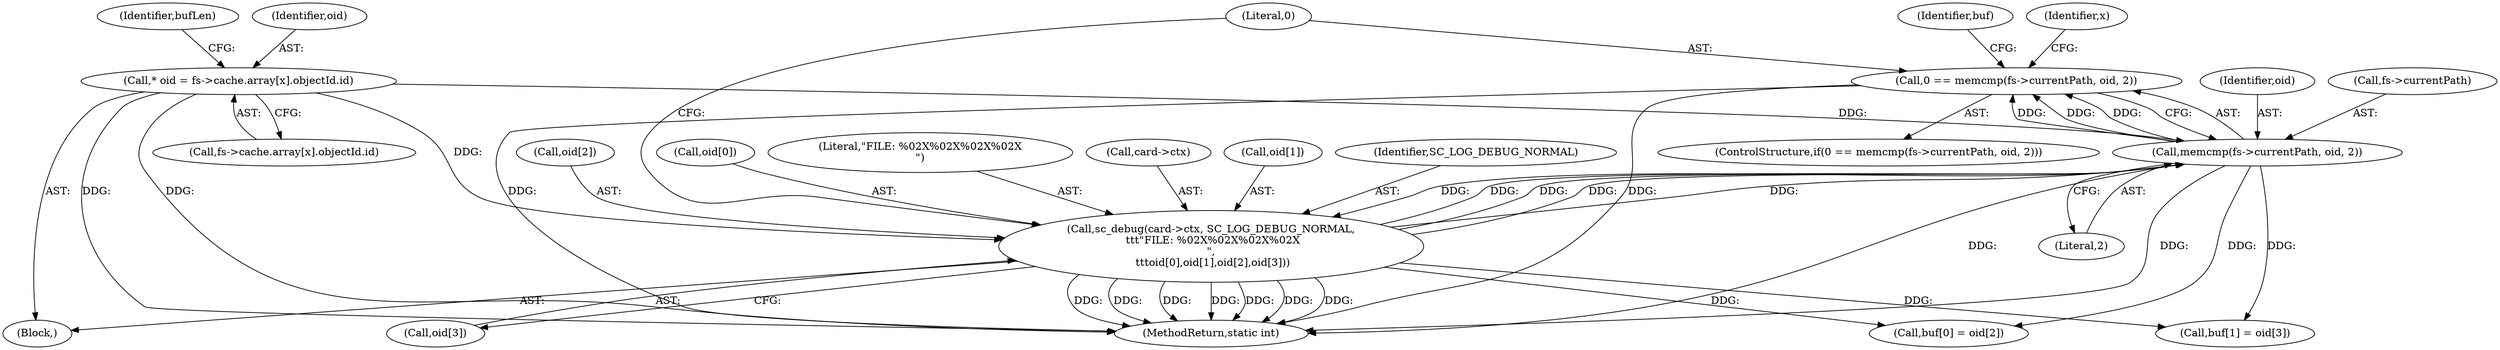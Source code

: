 digraph "0_OpenSC_360e95d45ac4123255a4c796db96337f332160ad#diff-d643a0fa169471dbf2912f4866dc49c5_2@API" {
"1000178" [label="(Call,0 == memcmp(fs->currentPath, oid, 2))"];
"1000180" [label="(Call,memcmp(fs->currentPath, oid, 2))"];
"1000159" [label="(Call,sc_debug(card->ctx, SC_LOG_DEBUG_NORMAL,\n \t\t\t\"FILE: %02X%02X%02X%02X\n\",\n \t\t\toid[0],oid[1],oid[2],oid[3]))"];
"1000141" [label="(Call,* oid = fs->cache.array[x].objectId.id)"];
"1000139" [label="(Block,)"];
"1000177" [label="(ControlStructure,if(0 == memcmp(fs->currentPath, oid, 2)))"];
"1000143" [label="(Call,fs->cache.array[x].objectId.id)"];
"1000194" [label="(Call,buf[1] = oid[3])"];
"1000180" [label="(Call,memcmp(fs->currentPath, oid, 2))"];
"1000225" [label="(MethodReturn,static int)"];
"1000141" [label="(Call,* oid = fs->cache.array[x].objectId.id)"];
"1000171" [label="(Call,oid[2])"];
"1000165" [label="(Call,oid[0])"];
"1000189" [label="(Identifier,buf)"];
"1000184" [label="(Identifier,oid)"];
"1000142" [label="(Identifier,oid)"];
"1000164" [label="(Literal,\"FILE: %02X%02X%02X%02X\n\")"];
"1000156" [label="(Identifier,bufLen)"];
"1000138" [label="(Identifier,x)"];
"1000160" [label="(Call,card->ctx)"];
"1000178" [label="(Call,0 == memcmp(fs->currentPath, oid, 2))"];
"1000159" [label="(Call,sc_debug(card->ctx, SC_LOG_DEBUG_NORMAL,\n \t\t\t\"FILE: %02X%02X%02X%02X\n\",\n \t\t\toid[0],oid[1],oid[2],oid[3]))"];
"1000187" [label="(Call,buf[0] = oid[2])"];
"1000168" [label="(Call,oid[1])"];
"1000163" [label="(Identifier,SC_LOG_DEBUG_NORMAL)"];
"1000179" [label="(Literal,0)"];
"1000174" [label="(Call,oid[3])"];
"1000185" [label="(Literal,2)"];
"1000181" [label="(Call,fs->currentPath)"];
"1000178" -> "1000177"  [label="AST: "];
"1000178" -> "1000180"  [label="CFG: "];
"1000179" -> "1000178"  [label="AST: "];
"1000180" -> "1000178"  [label="AST: "];
"1000189" -> "1000178"  [label="CFG: "];
"1000138" -> "1000178"  [label="CFG: "];
"1000178" -> "1000225"  [label="DDG: "];
"1000178" -> "1000225"  [label="DDG: "];
"1000180" -> "1000178"  [label="DDG: "];
"1000180" -> "1000178"  [label="DDG: "];
"1000180" -> "1000178"  [label="DDG: "];
"1000180" -> "1000185"  [label="CFG: "];
"1000181" -> "1000180"  [label="AST: "];
"1000184" -> "1000180"  [label="AST: "];
"1000185" -> "1000180"  [label="AST: "];
"1000180" -> "1000225"  [label="DDG: "];
"1000180" -> "1000225"  [label="DDG: "];
"1000180" -> "1000159"  [label="DDG: "];
"1000159" -> "1000180"  [label="DDG: "];
"1000159" -> "1000180"  [label="DDG: "];
"1000159" -> "1000180"  [label="DDG: "];
"1000159" -> "1000180"  [label="DDG: "];
"1000141" -> "1000180"  [label="DDG: "];
"1000180" -> "1000187"  [label="DDG: "];
"1000180" -> "1000194"  [label="DDG: "];
"1000159" -> "1000139"  [label="AST: "];
"1000159" -> "1000174"  [label="CFG: "];
"1000160" -> "1000159"  [label="AST: "];
"1000163" -> "1000159"  [label="AST: "];
"1000164" -> "1000159"  [label="AST: "];
"1000165" -> "1000159"  [label="AST: "];
"1000168" -> "1000159"  [label="AST: "];
"1000171" -> "1000159"  [label="AST: "];
"1000174" -> "1000159"  [label="AST: "];
"1000179" -> "1000159"  [label="CFG: "];
"1000159" -> "1000225"  [label="DDG: "];
"1000159" -> "1000225"  [label="DDG: "];
"1000159" -> "1000225"  [label="DDG: "];
"1000159" -> "1000225"  [label="DDG: "];
"1000159" -> "1000225"  [label="DDG: "];
"1000159" -> "1000225"  [label="DDG: "];
"1000159" -> "1000225"  [label="DDG: "];
"1000141" -> "1000159"  [label="DDG: "];
"1000159" -> "1000187"  [label="DDG: "];
"1000159" -> "1000194"  [label="DDG: "];
"1000141" -> "1000139"  [label="AST: "];
"1000141" -> "1000143"  [label="CFG: "];
"1000142" -> "1000141"  [label="AST: "];
"1000143" -> "1000141"  [label="AST: "];
"1000156" -> "1000141"  [label="CFG: "];
"1000141" -> "1000225"  [label="DDG: "];
"1000141" -> "1000225"  [label="DDG: "];
}
